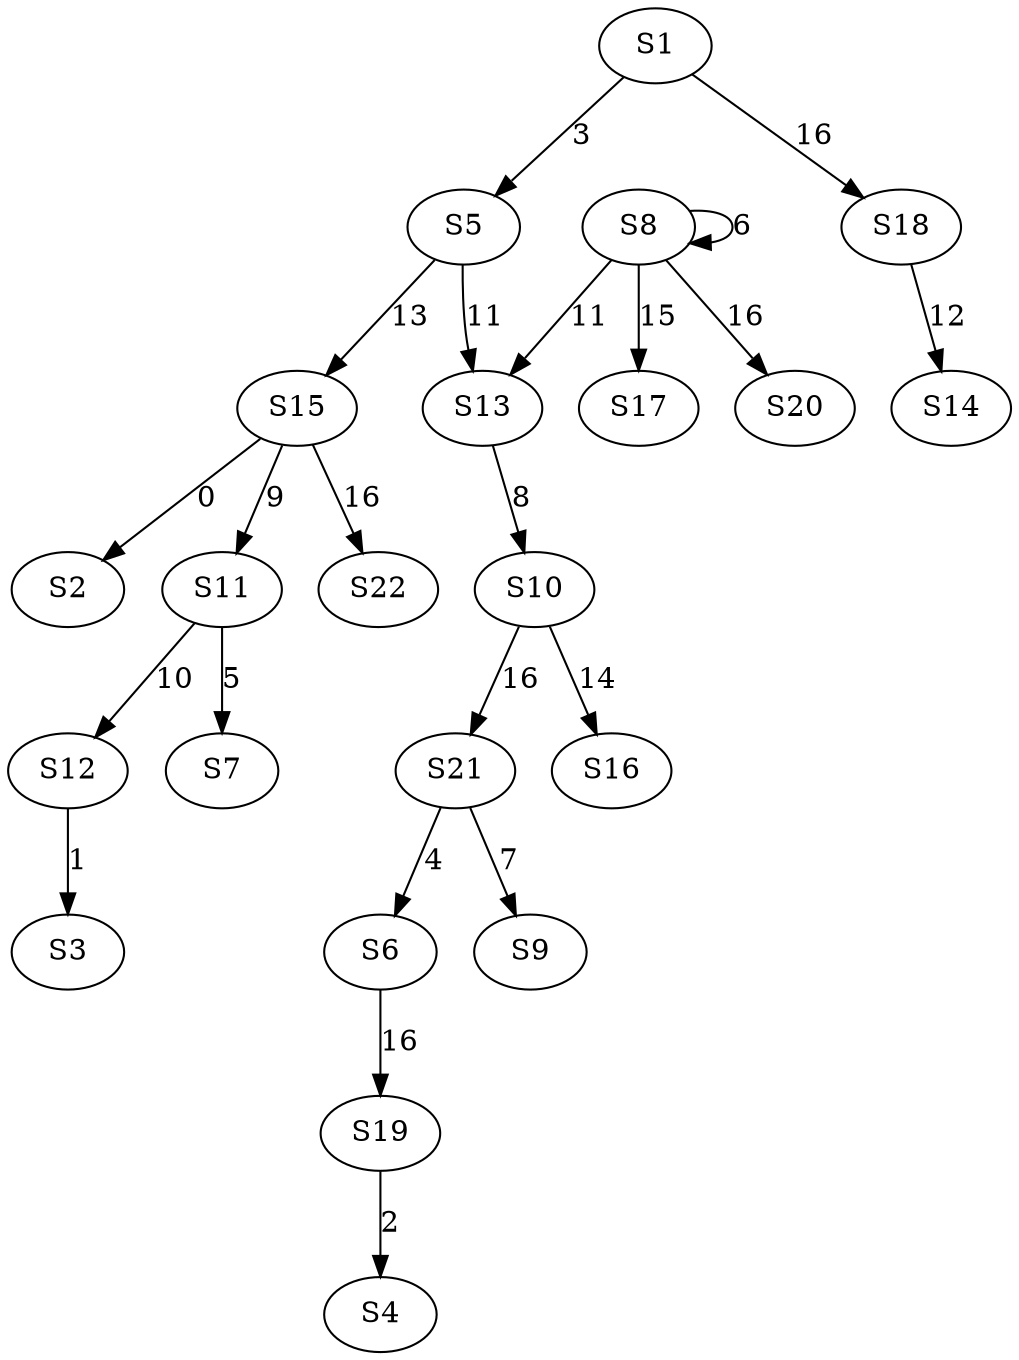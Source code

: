 strict digraph {
	S15 -> S2 [ label = 0 ];
	S12 -> S3 [ label = 1 ];
	S19 -> S4 [ label = 2 ];
	S1 -> S5 [ label = 3 ];
	S21 -> S6 [ label = 4 ];
	S11 -> S7 [ label = 5 ];
	S8 -> S8 [ label = 6 ];
	S21 -> S9 [ label = 7 ];
	S13 -> S10 [ label = 8 ];
	S15 -> S11 [ label = 9 ];
	S11 -> S12 [ label = 10 ];
	S8 -> S13 [ label = 11 ];
	S18 -> S14 [ label = 12 ];
	S5 -> S15 [ label = 13 ];
	S10 -> S16 [ label = 14 ];
	S8 -> S17 [ label = 15 ];
	S1 -> S18 [ label = 16 ];
	S6 -> S19 [ label = 16 ];
	S8 -> S20 [ label = 16 ];
	S10 -> S21 [ label = 16 ];
	S15 -> S22 [ label = 16 ];
	S5 -> S13 [ label = 11 ];
}